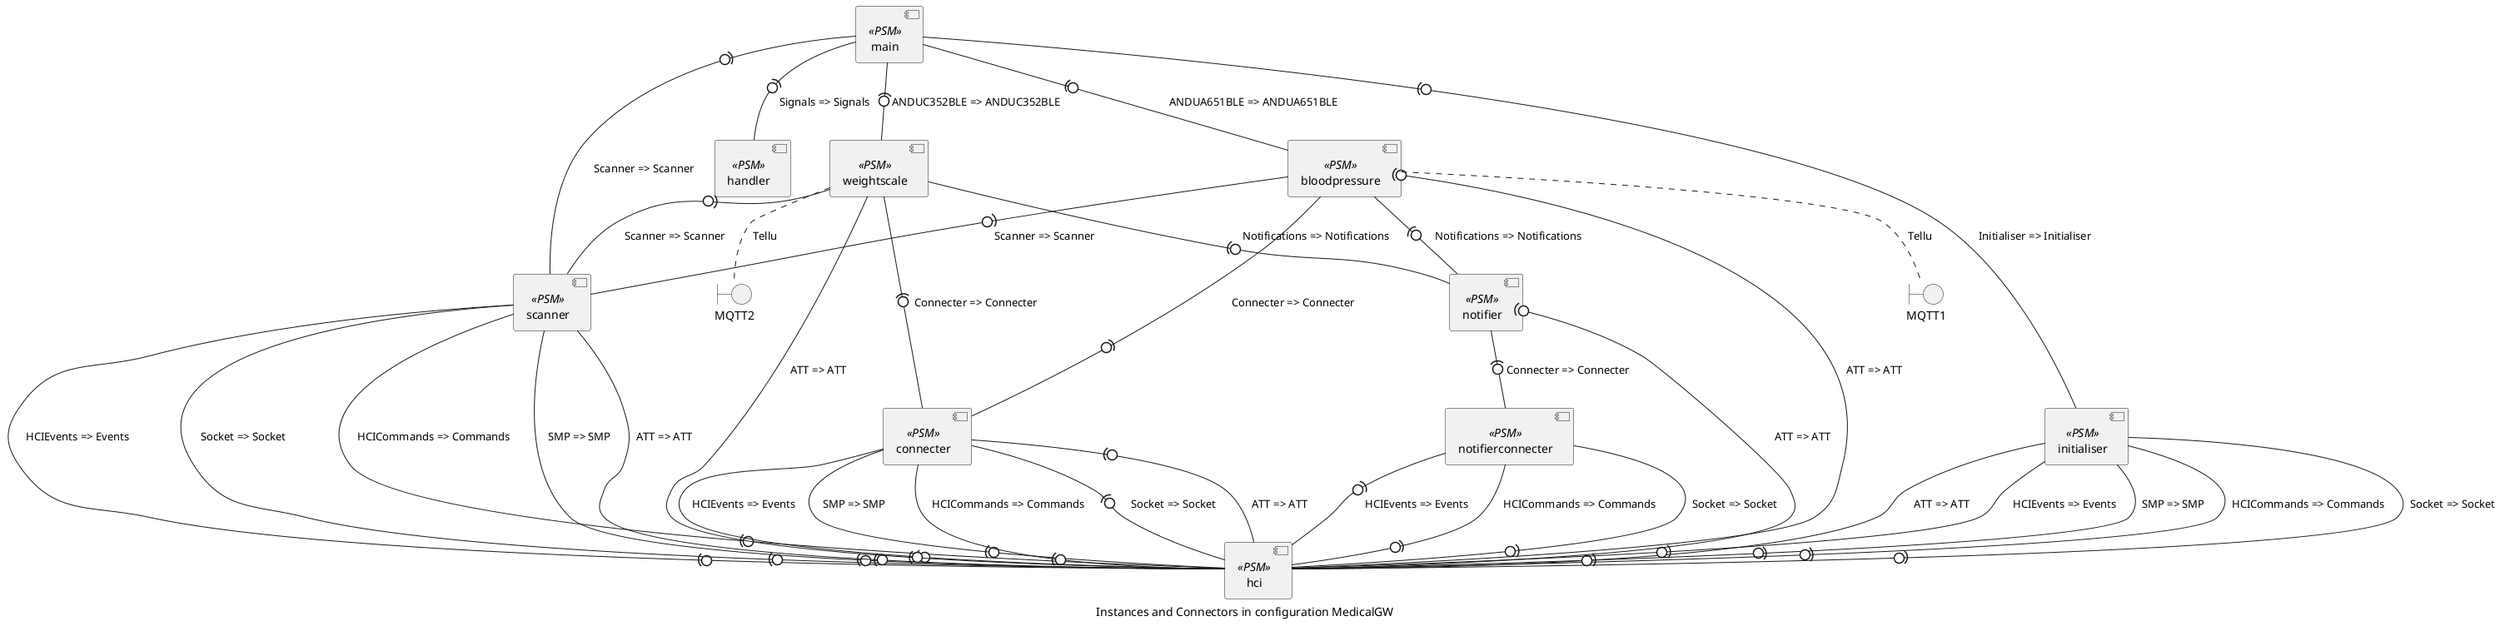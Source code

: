 @startuml
caption Instances and Connectors in configuration MedicalGW
component scanner<<PSM>>
component handler<<PSM>>
component weightscale<<PSM>>
component bloodpressure<<PSM>>
component initialiser<<PSM>>
component main<<PSM>>
component connecter<<PSM>>
component notifierconnecter<<PSM>>
component notifier<<PSM>>
component hci<<PSM>>
boundary MQTT2
boundary MQTT1
scanner -(0- hci : HCIEvents => Events
bloodpressure -(0- hci : ATT => ATT
connecter -(0- hci : SMP => SMP
scanner -(0- hci : Socket => Socket
initialiser -(0- hci : SMP => SMP
notifierconnecter -(0- hci : Socket => Socket
main -(0- bloodpressure : ANDUA651BLE => ANDUA651BLE
notifier -(0- hci : ATT => ATT
scanner -(0- hci : HCICommands => Commands
bloodpressure -(0- connecter : Connecter => Connecter
initialiser -(0- hci : HCICommands => Commands
connecter -(0- hci : HCICommands => Commands
weightscale -(0- notifier : Notifications => Notifications
notifierconnecter -(0- hci : HCIEvents => Events
connecter -(0- hci : Socket => Socket
initialiser -(0- hci : Socket => Socket
scanner -(0- hci : SMP => SMP
main -(0- weightscale : ANDUC352BLE => ANDUC352BLE
initialiser -(0- hci : ATT => ATT
main -(0- scanner : Scanner => Scanner
weightscale -(0- hci : ATT => ATT
notifier -(0- notifierconnecter : Connecter => Connecter
bloodpressure -(0- notifier : Notifications => Notifications
notifierconnecter -(0- hci : HCICommands => Commands
weightscale -(0- connecter : Connecter => Connecter
bloodpressure -(0- scanner : Scanner => Scanner
weightscale -(0- scanner : Scanner => Scanner
main -(0- handler : Signals => Signals
connecter -(0- hci : ATT => ATT
connecter -(0- hci : HCIEvents => Events
initialiser -(0- hci : HCIEvents => Events
main -(0- initialiser : Initialiser => Initialiser
scanner -(0- hci : ATT => ATT
weightscale .. MQTT2 : Tellu
bloodpressure .. MQTT1 : Tellu
@enduml